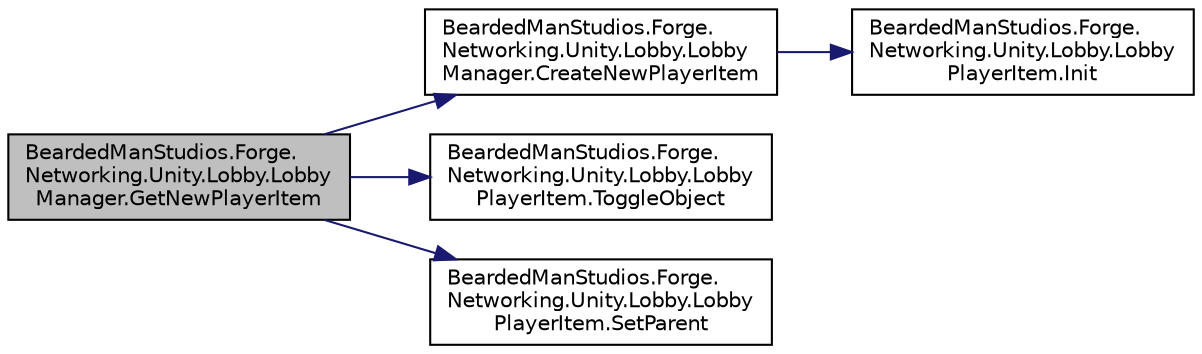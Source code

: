 digraph "BeardedManStudios.Forge.Networking.Unity.Lobby.LobbyManager.GetNewPlayerItem"
{
 // LATEX_PDF_SIZE
  edge [fontname="Helvetica",fontsize="10",labelfontname="Helvetica",labelfontsize="10"];
  node [fontname="Helvetica",fontsize="10",shape=record];
  rankdir="LR";
  Node67 [label="BeardedManStudios.Forge.\lNetworking.Unity.Lobby.Lobby\lManager.GetNewPlayerItem",height=0.2,width=0.4,color="black", fillcolor="grey75", style="filled", fontcolor="black",tooltip=" "];
  Node67 -> Node68 [color="midnightblue",fontsize="10",style="solid",fontname="Helvetica"];
  Node68 [label="BeardedManStudios.Forge.\lNetworking.Unity.Lobby.Lobby\lManager.CreateNewPlayerItem",height=0.2,width=0.4,color="black", fillcolor="white", style="filled",URL="$class_bearded_man_studios_1_1_forge_1_1_networking_1_1_unity_1_1_lobby_1_1_lobby_manager.html#a82ac65d0caa90dfbb79b94b9117fa714",tooltip=" "];
  Node68 -> Node69 [color="midnightblue",fontsize="10",style="solid",fontname="Helvetica"];
  Node69 [label="BeardedManStudios.Forge.\lNetworking.Unity.Lobby.Lobby\lPlayerItem.Init",height=0.2,width=0.4,color="black", fillcolor="white", style="filled",URL="$class_bearded_man_studios_1_1_forge_1_1_networking_1_1_unity_1_1_lobby_1_1_lobby_player_item.html#a16880947aec4efd06cf18c1b64d61cc1",tooltip=" "];
  Node67 -> Node70 [color="midnightblue",fontsize="10",style="solid",fontname="Helvetica"];
  Node70 [label="BeardedManStudios.Forge.\lNetworking.Unity.Lobby.Lobby\lPlayerItem.ToggleObject",height=0.2,width=0.4,color="black", fillcolor="white", style="filled",URL="$class_bearded_man_studios_1_1_forge_1_1_networking_1_1_unity_1_1_lobby_1_1_lobby_player_item.html#ad3062cd289f1ad71d6b874be7d4156d7",tooltip=" "];
  Node67 -> Node71 [color="midnightblue",fontsize="10",style="solid",fontname="Helvetica"];
  Node71 [label="BeardedManStudios.Forge.\lNetworking.Unity.Lobby.Lobby\lPlayerItem.SetParent",height=0.2,width=0.4,color="black", fillcolor="white", style="filled",URL="$class_bearded_man_studios_1_1_forge_1_1_networking_1_1_unity_1_1_lobby_1_1_lobby_player_item.html#a5830a5bdfcc09044abeb32d9f402fd73",tooltip=" "];
}
